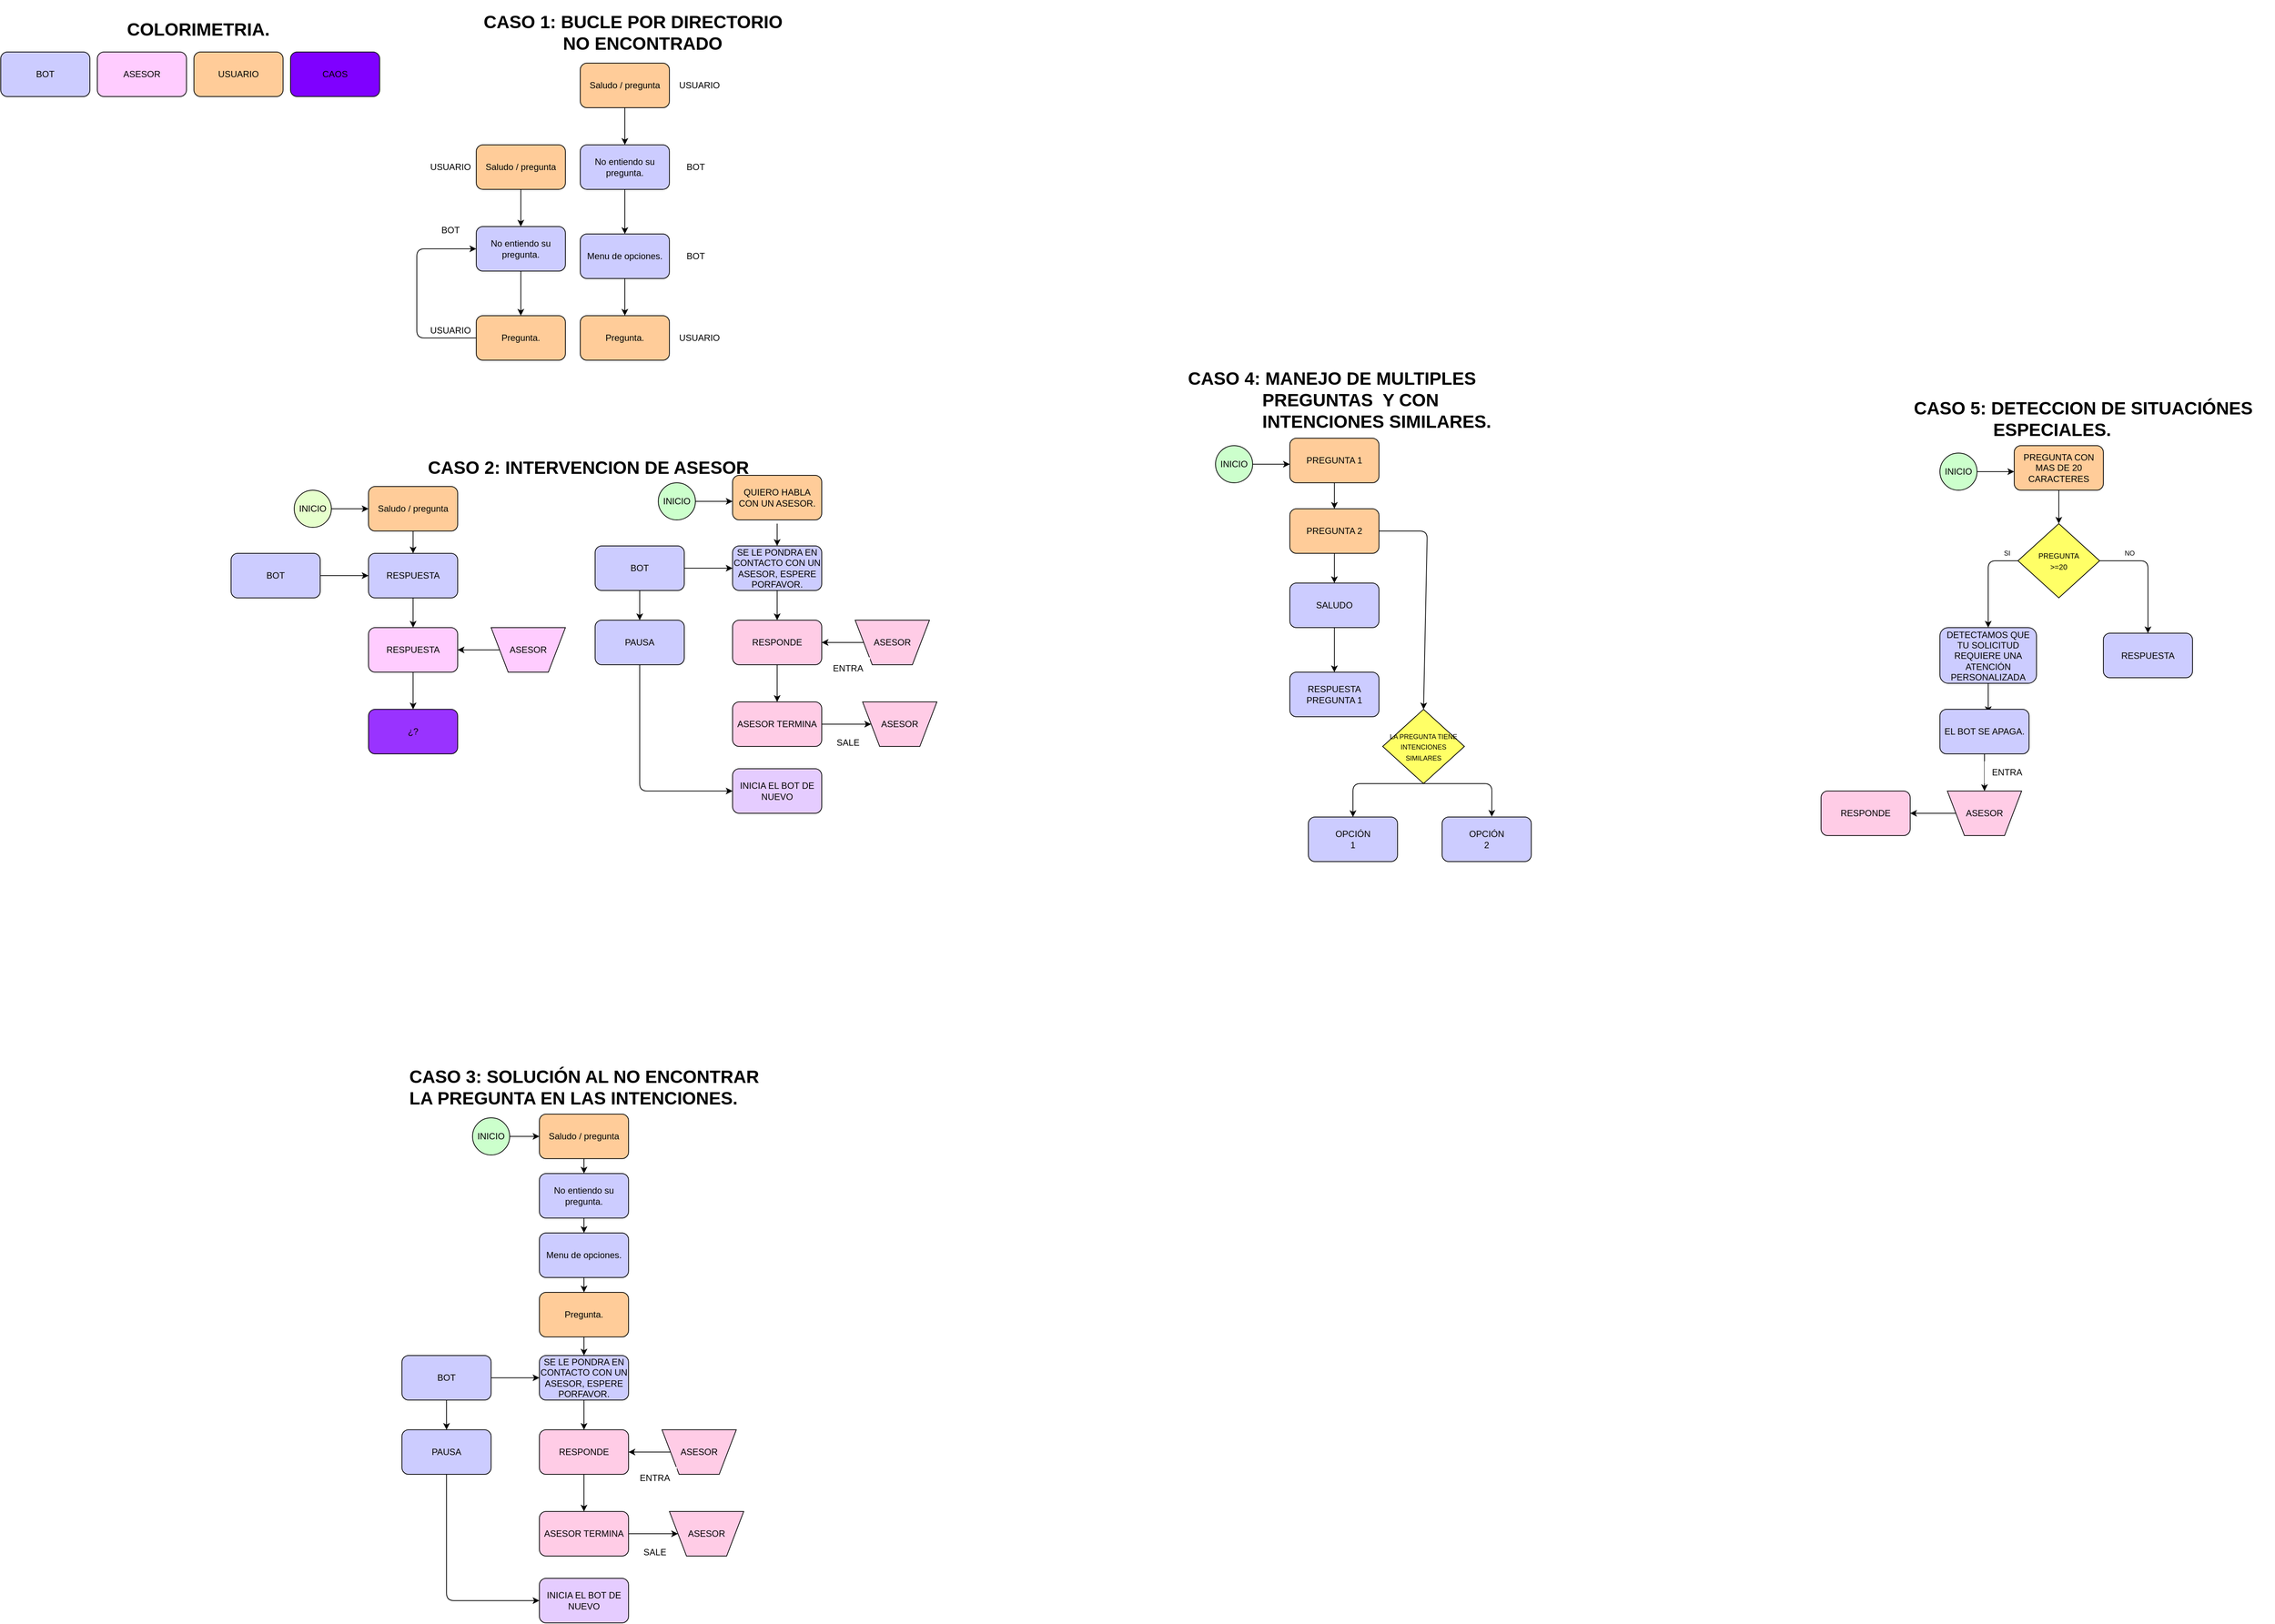 <mxfile>
    <diagram id="xhHtAyry5G1VIdm9SsJF" name="Page-1">
        <mxGraphModel dx="3149" dy="829" grid="1" gridSize="10" guides="1" tooltips="1" connect="1" arrows="1" fold="1" page="1" pageScale="1" pageWidth="1200" pageHeight="1600" math="0" shadow="0">
            <root>
                <mxCell id="0"/>
                <mxCell id="1" parent="0"/>
                <mxCell id="7" style="edgeStyle=none;html=1;entryX=0.5;entryY=0;entryDx=0;entryDy=0;" parent="1" source="3" target="4" edge="1">
                    <mxGeometry relative="1" as="geometry"/>
                </mxCell>
                <mxCell id="3" value="Saludo / pregunta" style="rounded=1;whiteSpace=wrap;html=1;fillColor=#FFCC99;" parent="1" vertex="1">
                    <mxGeometry x="180" y="225" width="120" height="60" as="geometry"/>
                </mxCell>
                <mxCell id="60" style="edgeStyle=none;html=1;entryX=0.5;entryY=0;entryDx=0;entryDy=0;" parent="1" source="4" target="5" edge="1">
                    <mxGeometry relative="1" as="geometry"/>
                </mxCell>
                <mxCell id="4" value="No entiendo su pregunta." style="rounded=1;whiteSpace=wrap;html=1;fillColor=#CCCCFF;" parent="1" vertex="1">
                    <mxGeometry x="180" y="335" width="120" height="60" as="geometry"/>
                </mxCell>
                <mxCell id="6" style="edgeStyle=none;html=1;entryX=0;entryY=0.5;entryDx=0;entryDy=0;exitX=0;exitY=0.5;exitDx=0;exitDy=0;" parent="1" source="5" target="4" edge="1">
                    <mxGeometry relative="1" as="geometry">
                        <Array as="points">
                            <mxPoint x="100" y="485"/>
                            <mxPoint x="100" y="425"/>
                            <mxPoint x="100" y="365"/>
                        </Array>
                    </mxGeometry>
                </mxCell>
                <mxCell id="5" value="Pregunta." style="rounded=1;whiteSpace=wrap;html=1;fillColor=#FFCC99;" parent="1" vertex="1">
                    <mxGeometry x="180" y="455" width="120" height="60" as="geometry"/>
                </mxCell>
                <mxCell id="8" style="edgeStyle=none;html=1;entryX=0.5;entryY=0;entryDx=0;entryDy=0;" parent="1" source="9" target="10" edge="1">
                    <mxGeometry relative="1" as="geometry"/>
                </mxCell>
                <mxCell id="9" value="Saludo / pregunta" style="rounded=1;whiteSpace=wrap;html=1;fillColor=#FFCC99;" parent="1" vertex="1">
                    <mxGeometry x="320" y="115" width="120" height="60" as="geometry"/>
                </mxCell>
                <mxCell id="13" style="edgeStyle=none;html=1;" parent="1" source="10" target="12" edge="1">
                    <mxGeometry relative="1" as="geometry"/>
                </mxCell>
                <mxCell id="10" value="No entiendo su pregunta." style="rounded=1;whiteSpace=wrap;html=1;fillColor=#CCCCFF;" parent="1" vertex="1">
                    <mxGeometry x="320" y="225" width="120" height="60" as="geometry"/>
                </mxCell>
                <mxCell id="15" style="edgeStyle=none;html=1;" parent="1" source="12" target="14" edge="1">
                    <mxGeometry relative="1" as="geometry"/>
                </mxCell>
                <mxCell id="12" value="Menu de opciones." style="rounded=1;whiteSpace=wrap;html=1;fillColor=#CCCCFF;" parent="1" vertex="1">
                    <mxGeometry x="320" y="345" width="120" height="60" as="geometry"/>
                </mxCell>
                <mxCell id="14" value="Pregunta." style="rounded=1;whiteSpace=wrap;html=1;fillColor=#FFCC99;" parent="1" vertex="1">
                    <mxGeometry x="320" y="455" width="120" height="60" as="geometry"/>
                </mxCell>
                <mxCell id="18" style="edgeStyle=none;html=1;entryX=0.5;entryY=0;entryDx=0;entryDy=0;" parent="1" source="19" target="20" edge="1">
                    <mxGeometry relative="1" as="geometry"/>
                </mxCell>
                <mxCell id="19" value="Saludo / pregunta" style="rounded=1;whiteSpace=wrap;html=1;fillColor=#FFCC99;" parent="1" vertex="1">
                    <mxGeometry x="35" y="685" width="120" height="60" as="geometry"/>
                </mxCell>
                <mxCell id="36" style="edgeStyle=none;html=1;" parent="1" source="20" target="34" edge="1">
                    <mxGeometry relative="1" as="geometry"/>
                </mxCell>
                <mxCell id="20" value="RESPUESTA" style="rounded=1;whiteSpace=wrap;html=1;fillColor=#CCCCFF;" parent="1" vertex="1">
                    <mxGeometry x="35" y="775" width="120" height="60" as="geometry"/>
                </mxCell>
                <mxCell id="35" style="edgeStyle=none;html=1;entryX=0;entryY=0.5;entryDx=0;entryDy=0;" parent="1" source="22" target="20" edge="1">
                    <mxGeometry relative="1" as="geometry"/>
                </mxCell>
                <mxCell id="22" value="BOT" style="rounded=1;whiteSpace=wrap;html=1;fillColor=#CCCCFF;" parent="1" vertex="1">
                    <mxGeometry x="-150" y="775" width="120" height="60" as="geometry"/>
                </mxCell>
                <mxCell id="24" style="edgeStyle=none;html=1;entryX=0;entryY=0.5;entryDx=0;entryDy=0;" parent="1" source="23" target="19" edge="1">
                    <mxGeometry relative="1" as="geometry"/>
                </mxCell>
                <mxCell id="23" value="INICIO" style="ellipse;whiteSpace=wrap;html=1;aspect=fixed;fillColor=#E6FFCC;" parent="1" vertex="1">
                    <mxGeometry x="-65" y="690" width="50" height="50" as="geometry"/>
                </mxCell>
                <mxCell id="37" style="edgeStyle=none;html=1;" parent="1" source="27" target="34" edge="1">
                    <mxGeometry relative="1" as="geometry"/>
                </mxCell>
                <mxCell id="27" value="ASESOR" style="verticalLabelPosition=middle;verticalAlign=middle;html=1;shape=trapezoid;perimeter=trapezoidPerimeter;whiteSpace=wrap;size=0.23;arcSize=10;flipV=1;labelPosition=center;align=center;fillColor=#FFCCFF;" parent="1" vertex="1">
                    <mxGeometry x="200" y="875" width="100" height="60" as="geometry"/>
                </mxCell>
                <mxCell id="31" value="¿?" style="rounded=1;whiteSpace=wrap;html=1;fillColor=#9933FF;" parent="1" vertex="1">
                    <mxGeometry x="35" y="985" width="120" height="60" as="geometry"/>
                </mxCell>
                <mxCell id="38" style="edgeStyle=none;html=1;entryX=0.5;entryY=0;entryDx=0;entryDy=0;" parent="1" source="34" target="31" edge="1">
                    <mxGeometry relative="1" as="geometry"/>
                </mxCell>
                <mxCell id="34" value="RESPUESTA" style="rounded=1;whiteSpace=wrap;html=1;fillColor=#FFCCFF;" parent="1" vertex="1">
                    <mxGeometry x="35" y="875" width="120" height="60" as="geometry"/>
                </mxCell>
                <mxCell id="39" style="edgeStyle=none;html=1;entryX=0.5;entryY=0;entryDx=0;entryDy=0;" parent="1" target="42" edge="1">
                    <mxGeometry relative="1" as="geometry">
                        <mxPoint x="585" y="735" as="sourcePoint"/>
                    </mxGeometry>
                </mxCell>
                <mxCell id="40" value="QUIERO HABLA CON UN ASESOR." style="rounded=1;whiteSpace=wrap;html=1;fillColor=#FFCC99;" parent="1" vertex="1">
                    <mxGeometry x="525" y="670" width="120" height="60" as="geometry"/>
                </mxCell>
                <mxCell id="41" style="edgeStyle=none;html=1;" parent="1" source="42" target="51" edge="1">
                    <mxGeometry relative="1" as="geometry"/>
                </mxCell>
                <mxCell id="42" value="SE LE PONDRA EN CONTACTO CON UN ASESOR, ESPERE PORFAVOR." style="rounded=1;whiteSpace=wrap;html=1;fillColor=#CCCCFF;" parent="1" vertex="1">
                    <mxGeometry x="525" y="765" width="120" height="60" as="geometry"/>
                </mxCell>
                <mxCell id="43" style="edgeStyle=none;html=1;entryX=0;entryY=0.5;entryDx=0;entryDy=0;" parent="1" source="44" target="42" edge="1">
                    <mxGeometry relative="1" as="geometry"/>
                </mxCell>
                <mxCell id="53" style="edgeStyle=none;html=1;entryX=0.5;entryY=0;entryDx=0;entryDy=0;" parent="1" source="44" target="52" edge="1">
                    <mxGeometry relative="1" as="geometry"/>
                </mxCell>
                <mxCell id="44" value="BOT" style="rounded=1;whiteSpace=wrap;html=1;fillColor=#CCCCFF;" parent="1" vertex="1">
                    <mxGeometry x="340" y="765" width="120" height="60" as="geometry"/>
                </mxCell>
                <mxCell id="45" style="edgeStyle=none;html=1;entryX=0;entryY=0.5;entryDx=0;entryDy=0;" parent="1" source="46" edge="1">
                    <mxGeometry relative="1" as="geometry">
                        <mxPoint x="525" y="705" as="targetPoint"/>
                    </mxGeometry>
                </mxCell>
                <mxCell id="46" value="INICIO" style="ellipse;whiteSpace=wrap;html=1;aspect=fixed;fillColor=#CCFFCC;" parent="1" vertex="1">
                    <mxGeometry x="425" y="680" width="50" height="50" as="geometry"/>
                </mxCell>
                <mxCell id="47" style="edgeStyle=none;html=1;fillColor=#FFCCE6;" parent="1" source="48" target="51" edge="1">
                    <mxGeometry relative="1" as="geometry"/>
                </mxCell>
                <mxCell id="48" value="ASESOR" style="verticalLabelPosition=middle;verticalAlign=middle;html=1;shape=trapezoid;perimeter=trapezoidPerimeter;whiteSpace=wrap;size=0.23;arcSize=10;flipV=1;labelPosition=center;align=center;fillColor=#FFCCE6;" parent="1" vertex="1">
                    <mxGeometry x="690" y="865" width="100" height="60" as="geometry"/>
                </mxCell>
                <mxCell id="55" style="edgeStyle=none;html=1;entryX=0;entryY=0.5;entryDx=0;entryDy=0;fillColor=#FFCCE6;" parent="1" source="49" target="54" edge="1">
                    <mxGeometry relative="1" as="geometry"/>
                </mxCell>
                <mxCell id="49" value="ASESOR TERMINA" style="rounded=1;whiteSpace=wrap;html=1;fillColor=#FFCCE6;" parent="1" vertex="1">
                    <mxGeometry x="525" y="975" width="120" height="60" as="geometry"/>
                </mxCell>
                <mxCell id="50" style="edgeStyle=none;html=1;entryX=0.5;entryY=0;entryDx=0;entryDy=0;fillColor=#FFCCE6;" parent="1" source="51" target="49" edge="1">
                    <mxGeometry relative="1" as="geometry"/>
                </mxCell>
                <mxCell id="51" value="RESPONDE" style="rounded=1;whiteSpace=wrap;html=1;fillColor=#FFCCE6;" parent="1" vertex="1">
                    <mxGeometry x="525" y="865" width="120" height="60" as="geometry"/>
                </mxCell>
                <mxCell id="57" style="edgeStyle=none;html=1;entryX=0;entryY=0.5;entryDx=0;entryDy=0;" parent="1" source="52" target="56" edge="1">
                    <mxGeometry relative="1" as="geometry">
                        <Array as="points">
                            <mxPoint x="400" y="1095"/>
                        </Array>
                    </mxGeometry>
                </mxCell>
                <mxCell id="52" value="PAUSA" style="rounded=1;whiteSpace=wrap;html=1;fillColor=#CCCCFF;" parent="1" vertex="1">
                    <mxGeometry x="340" y="865" width="120" height="60" as="geometry"/>
                </mxCell>
                <mxCell id="54" value="ASESOR" style="verticalLabelPosition=middle;verticalAlign=middle;html=1;shape=trapezoid;perimeter=trapezoidPerimeter;whiteSpace=wrap;size=0.23;arcSize=10;flipV=1;labelPosition=center;align=center;fillColor=#FFCCE6;" parent="1" vertex="1">
                    <mxGeometry x="700" y="975" width="100" height="60" as="geometry"/>
                </mxCell>
                <mxCell id="56" value="INICIA EL BOT DE NUEVO" style="rounded=1;whiteSpace=wrap;html=1;fillColor=#E5CCFF;" parent="1" vertex="1">
                    <mxGeometry x="525" y="1065" width="120" height="60" as="geometry"/>
                </mxCell>
                <mxCell id="58" value="ENTRA" style="text;html=1;align=center;verticalAlign=middle;resizable=0;points=[];autosize=1;strokeColor=none;fillColor=#FFFFFF;" parent="1" vertex="1">
                    <mxGeometry x="650" y="915" width="60" height="30" as="geometry"/>
                </mxCell>
                <mxCell id="59" value="SALE" style="text;html=1;align=center;verticalAlign=middle;resizable=0;points=[];autosize=1;strokeColor=none;fillColor=#FFFFFF;" parent="1" vertex="1">
                    <mxGeometry x="655" y="1015" width="50" height="30" as="geometry"/>
                </mxCell>
                <mxCell id="61" value="USUARIO" style="text;html=1;align=center;verticalAlign=middle;resizable=0;points=[];autosize=1;strokeColor=none;fillColor=none;" parent="1" vertex="1">
                    <mxGeometry x="105" y="240" width="80" height="30" as="geometry"/>
                </mxCell>
                <mxCell id="62" value="BOT" style="text;html=1;align=center;verticalAlign=middle;resizable=0;points=[];autosize=1;strokeColor=none;fillColor=none;" parent="1" vertex="1">
                    <mxGeometry x="120" y="325" width="50" height="30" as="geometry"/>
                </mxCell>
                <mxCell id="63" value="USUARIO" style="text;html=1;align=center;verticalAlign=middle;resizable=0;points=[];autosize=1;strokeColor=none;fillColor=none;" parent="1" vertex="1">
                    <mxGeometry x="105" y="460" width="80" height="30" as="geometry"/>
                </mxCell>
                <mxCell id="64" value="USUARIO" style="text;html=1;align=center;verticalAlign=middle;resizable=0;points=[];autosize=1;strokeColor=none;fillColor=none;" parent="1" vertex="1">
                    <mxGeometry x="440" y="130" width="80" height="30" as="geometry"/>
                </mxCell>
                <mxCell id="65" value="BOT" style="text;html=1;align=center;verticalAlign=middle;resizable=0;points=[];autosize=1;strokeColor=none;fillColor=none;" parent="1" vertex="1">
                    <mxGeometry x="450" y="240" width="50" height="30" as="geometry"/>
                </mxCell>
                <mxCell id="66" value="BOT" style="text;html=1;align=center;verticalAlign=middle;resizable=0;points=[];autosize=1;strokeColor=none;fillColor=none;" parent="1" vertex="1">
                    <mxGeometry x="450" y="360" width="50" height="30" as="geometry"/>
                </mxCell>
                <mxCell id="67" value="USUARIO" style="text;html=1;align=center;verticalAlign=middle;resizable=0;points=[];autosize=1;strokeColor=none;fillColor=none;" parent="1" vertex="1">
                    <mxGeometry x="440" y="470" width="80" height="30" as="geometry"/>
                </mxCell>
                <mxCell id="68" value="&lt;h1&gt;CASO 1: BUCLE POR DIRECTORIO &lt;span style=&quot;white-space: pre;&quot;&gt;&#9;&lt;/span&gt;&lt;span style=&quot;white-space: pre;&quot;&gt;&#9;&lt;/span&gt;NO ENCONTRADO&lt;/h1&gt;" style="text;html=1;strokeColor=none;fillColor=none;spacing=5;spacingTop=-20;whiteSpace=wrap;overflow=hidden;rounded=0;" parent="1" vertex="1">
                    <mxGeometry x="185" y="40" width="415" height="80" as="geometry"/>
                </mxCell>
                <mxCell id="69" value="&lt;h1&gt;CASO 2: INTERVENCION DE ASESOR&lt;/h1&gt;" style="text;html=1;strokeColor=none;fillColor=none;spacing=5;spacingTop=-20;whiteSpace=wrap;overflow=hidden;rounded=0;" parent="1" vertex="1">
                    <mxGeometry x="110" y="640" width="455" height="80" as="geometry"/>
                </mxCell>
                <mxCell id="70" style="edgeStyle=none;html=1;entryX=0.5;entryY=0;entryDx=0;entryDy=0;" parent="1" target="73" edge="1">
                    <mxGeometry relative="1" as="geometry">
                        <mxPoint x="325" y="1825" as="sourcePoint"/>
                    </mxGeometry>
                </mxCell>
                <mxCell id="72" style="edgeStyle=none;html=1;" parent="1" source="73" target="84" edge="1">
                    <mxGeometry relative="1" as="geometry"/>
                </mxCell>
                <mxCell id="73" value="SE LE PONDRA EN CONTACTO CON UN ASESOR, ESPERE PORFAVOR." style="rounded=1;whiteSpace=wrap;html=1;fillColor=#CCCCFF;" parent="1" vertex="1">
                    <mxGeometry x="265" y="1855" width="120" height="60" as="geometry"/>
                </mxCell>
                <mxCell id="74" style="edgeStyle=none;html=1;entryX=0;entryY=0.5;entryDx=0;entryDy=0;" parent="1" source="76" target="73" edge="1">
                    <mxGeometry relative="1" as="geometry"/>
                </mxCell>
                <mxCell id="75" style="edgeStyle=none;html=1;entryX=0.5;entryY=0;entryDx=0;entryDy=0;" parent="1" source="76" target="86" edge="1">
                    <mxGeometry relative="1" as="geometry"/>
                </mxCell>
                <mxCell id="76" value="BOT" style="rounded=1;whiteSpace=wrap;html=1;fillColor=#CCCCFF;" parent="1" vertex="1">
                    <mxGeometry x="80" y="1855" width="120" height="60" as="geometry"/>
                </mxCell>
                <mxCell id="101" style="edgeStyle=none;html=1;entryX=0;entryY=0.5;entryDx=0;entryDy=0;" parent="1" source="78" target="91" edge="1">
                    <mxGeometry relative="1" as="geometry"/>
                </mxCell>
                <mxCell id="78" value="INICIO" style="ellipse;whiteSpace=wrap;html=1;aspect=fixed;fillColor=#CCFFCC;" parent="1" vertex="1">
                    <mxGeometry x="175" y="1535" width="50" height="50" as="geometry"/>
                </mxCell>
                <mxCell id="79" style="edgeStyle=none;html=1;fillColor=#FFCCE6;" parent="1" source="80" target="84" edge="1">
                    <mxGeometry relative="1" as="geometry"/>
                </mxCell>
                <mxCell id="80" value="ASESOR" style="verticalLabelPosition=middle;verticalAlign=middle;html=1;shape=trapezoid;perimeter=trapezoidPerimeter;whiteSpace=wrap;size=0.23;arcSize=10;flipV=1;labelPosition=center;align=center;fillColor=#FFCCE6;" parent="1" vertex="1">
                    <mxGeometry x="430" y="1955" width="100" height="60" as="geometry"/>
                </mxCell>
                <mxCell id="81" style="edgeStyle=none;html=1;entryX=0;entryY=0.5;entryDx=0;entryDy=0;fillColor=#FFCCE6;" parent="1" source="82" edge="1">
                    <mxGeometry relative="1" as="geometry">
                        <mxPoint x="451.5" y="2095" as="targetPoint"/>
                    </mxGeometry>
                </mxCell>
                <mxCell id="82" value="ASESOR TERMINA" style="rounded=1;whiteSpace=wrap;html=1;fillColor=#FFCCE6;" parent="1" vertex="1">
                    <mxGeometry x="265" y="2065" width="120" height="60" as="geometry"/>
                </mxCell>
                <mxCell id="83" style="edgeStyle=none;html=1;entryX=0.5;entryY=0;entryDx=0;entryDy=0;fillColor=#FFCCE6;" parent="1" source="84" target="82" edge="1">
                    <mxGeometry relative="1" as="geometry"/>
                </mxCell>
                <mxCell id="84" value="RESPONDE" style="rounded=1;whiteSpace=wrap;html=1;fillColor=#FFCCE6;" parent="1" vertex="1">
                    <mxGeometry x="265" y="1955" width="120" height="60" as="geometry"/>
                </mxCell>
                <mxCell id="85" style="edgeStyle=none;html=1;entryX=0;entryY=0.5;entryDx=0;entryDy=0;" parent="1" source="86" target="87" edge="1">
                    <mxGeometry relative="1" as="geometry">
                        <Array as="points">
                            <mxPoint x="140" y="2185"/>
                        </Array>
                    </mxGeometry>
                </mxCell>
                <mxCell id="86" value="PAUSA" style="rounded=1;whiteSpace=wrap;html=1;fillColor=#CCCCFF;" parent="1" vertex="1">
                    <mxGeometry x="80" y="1955" width="120" height="60" as="geometry"/>
                </mxCell>
                <mxCell id="87" value="INICIA EL BOT DE NUEVO" style="rounded=1;whiteSpace=wrap;html=1;fillColor=#E5CCFF;" parent="1" vertex="1">
                    <mxGeometry x="265" y="2155" width="120" height="60" as="geometry"/>
                </mxCell>
                <mxCell id="88" value="ENTRA" style="text;html=1;align=center;verticalAlign=middle;resizable=0;points=[];autosize=1;strokeColor=none;fillColor=#FFFFFF;" parent="1" vertex="1">
                    <mxGeometry x="390" y="2005" width="60" height="30" as="geometry"/>
                </mxCell>
                <mxCell id="89" value="SALE" style="text;html=1;align=center;verticalAlign=middle;resizable=0;points=[];autosize=1;strokeColor=none;fillColor=#FFFFFF;" parent="1" vertex="1">
                    <mxGeometry x="395" y="2105" width="50" height="30" as="geometry"/>
                </mxCell>
                <mxCell id="90" style="edgeStyle=none;html=1;entryX=0.5;entryY=0;entryDx=0;entryDy=0;" parent="1" source="91" target="93" edge="1">
                    <mxGeometry relative="1" as="geometry"/>
                </mxCell>
                <mxCell id="91" value="Saludo / pregunta" style="rounded=1;whiteSpace=wrap;html=1;fillColor=#FFCC99;" parent="1" vertex="1">
                    <mxGeometry x="265" y="1530" width="120" height="60" as="geometry"/>
                </mxCell>
                <mxCell id="92" style="edgeStyle=none;html=1;" parent="1" source="93" target="95" edge="1">
                    <mxGeometry relative="1" as="geometry"/>
                </mxCell>
                <mxCell id="93" value="No entiendo su pregunta." style="rounded=1;whiteSpace=wrap;html=1;fillColor=#CCCCFF;" parent="1" vertex="1">
                    <mxGeometry x="265" y="1610" width="120" height="60" as="geometry"/>
                </mxCell>
                <mxCell id="94" style="edgeStyle=none;html=1;" parent="1" source="95" target="96" edge="1">
                    <mxGeometry relative="1" as="geometry"/>
                </mxCell>
                <mxCell id="95" value="Menu de opciones." style="rounded=1;whiteSpace=wrap;html=1;fillColor=#CCCCFF;" parent="1" vertex="1">
                    <mxGeometry x="265" y="1690" width="120" height="60" as="geometry"/>
                </mxCell>
                <mxCell id="96" value="Pregunta." style="rounded=1;whiteSpace=wrap;html=1;fillColor=#FFCC99;" parent="1" vertex="1">
                    <mxGeometry x="265" y="1770" width="120" height="60" as="geometry"/>
                </mxCell>
                <mxCell id="102" value="&lt;h1&gt;CASO 3: SOLUCIÓN AL NO ENCONTRAR LA PREGUNTA EN LAS INTENCIONES.&amp;nbsp;&lt;/h1&gt;" style="text;html=1;strokeColor=none;fillColor=none;spacing=5;spacingTop=-20;whiteSpace=wrap;overflow=hidden;rounded=0;" parent="1" vertex="1">
                    <mxGeometry x="85" y="1460" width="480" height="70" as="geometry"/>
                </mxCell>
                <mxCell id="103" value="ASESOR" style="verticalLabelPosition=middle;verticalAlign=middle;html=1;shape=trapezoid;perimeter=trapezoidPerimeter;whiteSpace=wrap;size=0.23;arcSize=10;flipV=1;labelPosition=center;align=center;fillColor=#FFCCE6;" parent="1" vertex="1">
                    <mxGeometry x="440" y="2065" width="100" height="60" as="geometry"/>
                </mxCell>
                <mxCell id="107" value="BOT" style="rounded=1;whiteSpace=wrap;html=1;fillColor=#CCCCFF;" parent="1" vertex="1">
                    <mxGeometry x="-460" y="100" width="120" height="60" as="geometry"/>
                </mxCell>
                <mxCell id="108" value="ASESOR" style="rounded=1;whiteSpace=wrap;html=1;fillColor=#FFCCFF;" parent="1" vertex="1">
                    <mxGeometry x="-330" y="100" width="120" height="60" as="geometry"/>
                </mxCell>
                <mxCell id="109" value="USUARIO" style="rounded=1;whiteSpace=wrap;html=1;fillColor=#FFCC99;" parent="1" vertex="1">
                    <mxGeometry x="-200" y="100" width="120" height="60" as="geometry"/>
                </mxCell>
                <mxCell id="110" value="CAOS" style="rounded=1;whiteSpace=wrap;html=1;fillColor=#7F00FF;" parent="1" vertex="1">
                    <mxGeometry x="-70" y="100" width="120" height="60" as="geometry"/>
                </mxCell>
                <mxCell id="111" value="&lt;h1&gt;COLORIMETRIA.&lt;/h1&gt;" style="text;html=1;strokeColor=none;fillColor=none;spacing=5;spacingTop=-20;whiteSpace=wrap;overflow=hidden;rounded=0;" parent="1" vertex="1">
                    <mxGeometry x="-295" y="50" width="200" height="40" as="geometry"/>
                </mxCell>
                <mxCell id="134" value="" style="edgeStyle=none;html=1;" edge="1" parent="1" source="113" target="133">
                    <mxGeometry relative="1" as="geometry"/>
                </mxCell>
                <mxCell id="113" value="PREGUNTA 1" style="rounded=1;whiteSpace=wrap;html=1;fillColor=#FFCC99;" vertex="1" parent="1">
                    <mxGeometry x="1275" y="620" width="120" height="60" as="geometry"/>
                </mxCell>
                <mxCell id="139" value="" style="edgeStyle=none;html=1;" edge="1" parent="1" source="115" target="135">
                    <mxGeometry relative="1" as="geometry"/>
                </mxCell>
                <mxCell id="115" value="SALUDO" style="rounded=1;whiteSpace=wrap;html=1;fillColor=#CCCCFF;" vertex="1" parent="1">
                    <mxGeometry x="1275" y="815" width="120" height="60" as="geometry"/>
                </mxCell>
                <mxCell id="119" style="edgeStyle=none;html=1;entryX=0;entryY=0.5;entryDx=0;entryDy=0;" edge="1" parent="1" source="120">
                    <mxGeometry relative="1" as="geometry">
                        <mxPoint x="1275" y="655" as="targetPoint"/>
                    </mxGeometry>
                </mxCell>
                <mxCell id="120" value="INICIO" style="ellipse;whiteSpace=wrap;html=1;aspect=fixed;fillColor=#CCFFCC;" vertex="1" parent="1">
                    <mxGeometry x="1175" y="630" width="50" height="50" as="geometry"/>
                </mxCell>
                <mxCell id="138" value="" style="edgeStyle=none;html=1;" edge="1" parent="1" source="133" target="115">
                    <mxGeometry relative="1" as="geometry"/>
                </mxCell>
                <mxCell id="143" style="edgeStyle=none;html=1;entryX=0.5;entryY=0;entryDx=0;entryDy=0;fontSize=9;exitX=1;exitY=0.5;exitDx=0;exitDy=0;" edge="1" parent="1" source="133" target="142">
                    <mxGeometry relative="1" as="geometry">
                        <Array as="points">
                            <mxPoint x="1460" y="745"/>
                        </Array>
                    </mxGeometry>
                </mxCell>
                <mxCell id="133" value="PREGUNTA 2" style="rounded=1;whiteSpace=wrap;html=1;fillColor=#FFCC99;" vertex="1" parent="1">
                    <mxGeometry x="1275" y="715" width="120" height="60" as="geometry"/>
                </mxCell>
                <mxCell id="135" value="RESPUESTA PREGUNTA 1" style="rounded=1;whiteSpace=wrap;html=1;fillColor=#CCCCFF;" vertex="1" parent="1">
                    <mxGeometry x="1275" y="935" width="120" height="60" as="geometry"/>
                </mxCell>
                <mxCell id="136" value="OPCIÓN&lt;br&gt;1" style="rounded=1;whiteSpace=wrap;html=1;fillColor=#CCCCFF;" vertex="1" parent="1">
                    <mxGeometry x="1300" y="1130" width="120" height="60" as="geometry"/>
                </mxCell>
                <mxCell id="137" value="OPCIÓN&lt;br&gt;2" style="rounded=1;whiteSpace=wrap;html=1;fillColor=#CCCCFF;" vertex="1" parent="1">
                    <mxGeometry x="1480" y="1130" width="120" height="60" as="geometry"/>
                </mxCell>
                <mxCell id="148" style="edgeStyle=none;html=1;exitX=0.5;exitY=1;exitDx=0;exitDy=0;entryX=0.5;entryY=0;entryDx=0;entryDy=0;fontSize=9;" edge="1" parent="1" source="142" target="136">
                    <mxGeometry relative="1" as="geometry">
                        <Array as="points">
                            <mxPoint x="1360" y="1085"/>
                        </Array>
                    </mxGeometry>
                </mxCell>
                <mxCell id="149" style="edgeStyle=none;html=1;exitX=0.5;exitY=1;exitDx=0;exitDy=0;entryX=0.557;entryY=-0.008;entryDx=0;entryDy=0;entryPerimeter=0;fontSize=9;" edge="1" parent="1" source="142" target="137">
                    <mxGeometry relative="1" as="geometry">
                        <Array as="points">
                            <mxPoint x="1547" y="1085"/>
                        </Array>
                    </mxGeometry>
                </mxCell>
                <mxCell id="142" value="&lt;font style=&quot;font-size: 9px;&quot;&gt;LA PREGUNTA TIENE INTENCIONES SIMILARES&lt;/font&gt;" style="rhombus;whiteSpace=wrap;html=1;fillColor=#FFFF66;" vertex="1" parent="1">
                    <mxGeometry x="1400" y="985" width="110" height="100" as="geometry"/>
                </mxCell>
                <mxCell id="165" style="edgeStyle=none;html=1;entryX=0.5;entryY=0;entryDx=0;entryDy=0;fontSize=9;" edge="1" parent="1" source="151" target="164">
                    <mxGeometry relative="1" as="geometry"/>
                </mxCell>
                <mxCell id="151" value="PREGUNTA CON MAS DE 20 CARACTERES" style="rounded=1;whiteSpace=wrap;html=1;fillColor=#FFCC99;" vertex="1" parent="1">
                    <mxGeometry x="2250" y="630" width="120" height="60" as="geometry"/>
                </mxCell>
                <mxCell id="154" style="edgeStyle=none;html=1;entryX=0;entryY=0.5;entryDx=0;entryDy=0;" edge="1" parent="1" source="155">
                    <mxGeometry relative="1" as="geometry">
                        <mxPoint x="2250" y="665" as="targetPoint"/>
                    </mxGeometry>
                </mxCell>
                <mxCell id="155" value="INICIO" style="ellipse;whiteSpace=wrap;html=1;aspect=fixed;fillColor=#CCFFCC;" vertex="1" parent="1">
                    <mxGeometry x="2150" y="640" width="50" height="50" as="geometry"/>
                </mxCell>
                <mxCell id="173" style="edgeStyle=none;html=1;entryX=0.542;entryY=0.083;entryDx=0;entryDy=0;entryPerimeter=0;fontSize=9;" edge="1" parent="1" source="160" target="167">
                    <mxGeometry relative="1" as="geometry"/>
                </mxCell>
                <mxCell id="160" value="DETECTAMOS QUE TU SOLICITUD REQUIERE UNA ATENCIÓN PERSONALIZADA" style="rounded=1;whiteSpace=wrap;html=1;fillColor=#CCCCFF;" vertex="1" parent="1">
                    <mxGeometry x="2150" y="875" width="130" height="75" as="geometry"/>
                </mxCell>
                <mxCell id="161" value="RESPUESTA" style="rounded=1;whiteSpace=wrap;html=1;fillColor=#CCCCFF;" vertex="1" parent="1">
                    <mxGeometry x="2370" y="882.5" width="120" height="60" as="geometry"/>
                </mxCell>
                <mxCell id="172" style="edgeStyle=none;html=1;exitX=0;exitY=0.5;exitDx=0;exitDy=0;entryX=0.5;entryY=0;entryDx=0;entryDy=0;fontSize=9;" edge="1" parent="1" source="164" target="160">
                    <mxGeometry relative="1" as="geometry">
                        <Array as="points">
                            <mxPoint x="2215" y="785"/>
                        </Array>
                    </mxGeometry>
                </mxCell>
                <mxCell id="174" style="edgeStyle=none;html=1;exitX=1;exitY=0.5;exitDx=0;exitDy=0;entryX=0.5;entryY=0;entryDx=0;entryDy=0;fontSize=9;" edge="1" parent="1" source="164" target="161">
                    <mxGeometry relative="1" as="geometry">
                        <Array as="points">
                            <mxPoint x="2430" y="785"/>
                        </Array>
                    </mxGeometry>
                </mxCell>
                <mxCell id="164" value="&lt;font size=&quot;1&quot;&gt;PREGUNTA&lt;br&gt;&amp;gt;=20&lt;br&gt;&lt;/font&gt;" style="rhombus;whiteSpace=wrap;html=1;fillColor=#FFFF66;" vertex="1" parent="1">
                    <mxGeometry x="2255" y="735" width="110" height="100" as="geometry"/>
                </mxCell>
                <mxCell id="166" style="edgeStyle=none;html=1;entryX=0.5;entryY=0;entryDx=0;entryDy=0;" edge="1" parent="1" source="167" target="169">
                    <mxGeometry relative="1" as="geometry"/>
                </mxCell>
                <mxCell id="167" value="EL BOT SE APAGA." style="rounded=1;whiteSpace=wrap;html=1;fillColor=#CCCCFF;" vertex="1" parent="1">
                    <mxGeometry x="2150" y="985" width="120" height="60" as="geometry"/>
                </mxCell>
                <mxCell id="168" style="edgeStyle=none;html=1;fillColor=#FFCCE6;" edge="1" parent="1" source="169" target="170">
                    <mxGeometry relative="1" as="geometry"/>
                </mxCell>
                <mxCell id="169" value="ASESOR" style="verticalLabelPosition=middle;verticalAlign=middle;html=1;shape=trapezoid;perimeter=trapezoidPerimeter;whiteSpace=wrap;size=0.23;arcSize=10;flipV=1;labelPosition=center;align=center;fillColor=#FFCCE6;" vertex="1" parent="1">
                    <mxGeometry x="2160" y="1095" width="100" height="60" as="geometry"/>
                </mxCell>
                <mxCell id="170" value="RESPONDE" style="rounded=1;whiteSpace=wrap;html=1;fillColor=#FFCCE6;" vertex="1" parent="1">
                    <mxGeometry x="1990" y="1095" width="120" height="60" as="geometry"/>
                </mxCell>
                <mxCell id="171" value="ENTRA" style="text;html=1;align=center;verticalAlign=middle;resizable=0;points=[];autosize=1;strokeColor=none;fillColor=#FFFFFF;" vertex="1" parent="1">
                    <mxGeometry x="2210" y="1055" width="60" height="30" as="geometry"/>
                </mxCell>
                <mxCell id="175" value="SI" style="text;html=1;align=center;verticalAlign=middle;resizable=0;points=[];autosize=1;strokeColor=none;fillColor=none;fontSize=9;" vertex="1" parent="1">
                    <mxGeometry x="2225" y="765" width="30" height="20" as="geometry"/>
                </mxCell>
                <mxCell id="176" value="NO" style="text;html=1;align=center;verticalAlign=middle;resizable=0;points=[];autosize=1;strokeColor=none;fillColor=none;fontSize=9;" vertex="1" parent="1">
                    <mxGeometry x="2385" y="765" width="40" height="20" as="geometry"/>
                </mxCell>
                <mxCell id="177" value="&lt;h1&gt;CASO 4: MANEJO DE MULTIPLES &lt;span style=&quot;white-space: pre;&quot;&gt;&#9;&lt;/span&gt;&amp;nbsp; &amp;nbsp; &amp;nbsp; &amp;nbsp; &amp;nbsp; &amp;nbsp; &amp;nbsp; &amp;nbsp; &amp;nbsp; &amp;nbsp; &amp;nbsp; &amp;nbsp;PREGUNTAS&amp;nbsp; Y CON&amp;nbsp; &amp;nbsp; &amp;nbsp; &amp;nbsp; &amp;nbsp; &amp;nbsp; &amp;nbsp; &amp;nbsp; &amp;nbsp; &amp;nbsp; &amp;nbsp; &amp;nbsp; &amp;nbsp; &amp;nbsp; &amp;nbsp; &amp;nbsp; &amp;nbsp; &amp;nbsp; &amp;nbsp;INTENCIONES SIMILARES.&amp;nbsp;&lt;/h1&gt;" style="text;html=1;strokeColor=none;fillColor=none;spacing=5;spacingTop=-20;whiteSpace=wrap;overflow=hidden;rounded=0;" vertex="1" parent="1">
                    <mxGeometry x="1132.5" y="520" width="487.5" height="110" as="geometry"/>
                </mxCell>
                <mxCell id="181" value="&lt;h1&gt;CASO 5: DETECCION DE SITUACIÓNES &lt;span style=&quot;white-space: pre;&quot;&gt;&#9;&lt;/span&gt;&amp;nbsp;&amp;nbsp; &amp;nbsp; &amp;nbsp; &amp;nbsp;ESPECIALES.&lt;/h1&gt;" style="text;html=1;strokeColor=none;fillColor=none;spacing=5;spacingTop=-20;whiteSpace=wrap;overflow=hidden;rounded=0;" vertex="1" parent="1">
                    <mxGeometry x="2110" y="560" width="490" height="60" as="geometry"/>
                </mxCell>
            </root>
        </mxGraphModel>
    </diagram>
</mxfile>